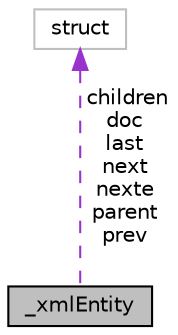 digraph "_xmlEntity"
{
 // LATEX_PDF_SIZE
  edge [fontname="Helvetica",fontsize="10",labelfontname="Helvetica",labelfontsize="10"];
  node [fontname="Helvetica",fontsize="10",shape=record];
  Node1 [label="_xmlEntity",height=0.2,width=0.4,color="black", fillcolor="grey75", style="filled", fontcolor="black",tooltip=" "];
  Node2 -> Node1 [dir="back",color="darkorchid3",fontsize="10",style="dashed",label=" children\ndoc\nlast\nnext\nnexte\nparent\nprev" ];
  Node2 [label="struct",height=0.2,width=0.4,color="grey75", fillcolor="white", style="filled",tooltip=" "];
}
